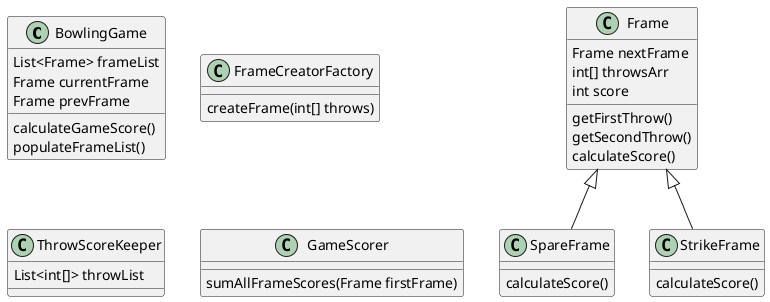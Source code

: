@startuml
'https://plantuml.com/class-diagram

class BowlingGame {
    List<Frame> frameList
    Frame currentFrame
    Frame prevFrame
    calculateGameScore()
    populateFrameList()
}

class Frame{
    Frame nextFrame
    int[] throwsArr
    int score
    getFirstThrow()
    getSecondThrow()
    calculateScore()
}
class SpareFrame{
    calculateScore()
}
class StrikeFrame{
    calculateScore()
}
Frame <|-- StrikeFrame
Frame  <|-- SpareFrame


class FrameCreatorFactory{
    createFrame(int[] throws)
}

class ThrowScoreKeeper{
 List<int[]> throwList
}

class GameScorer {
 sumAllFrameScores(Frame firstFrame)
}



@enduml